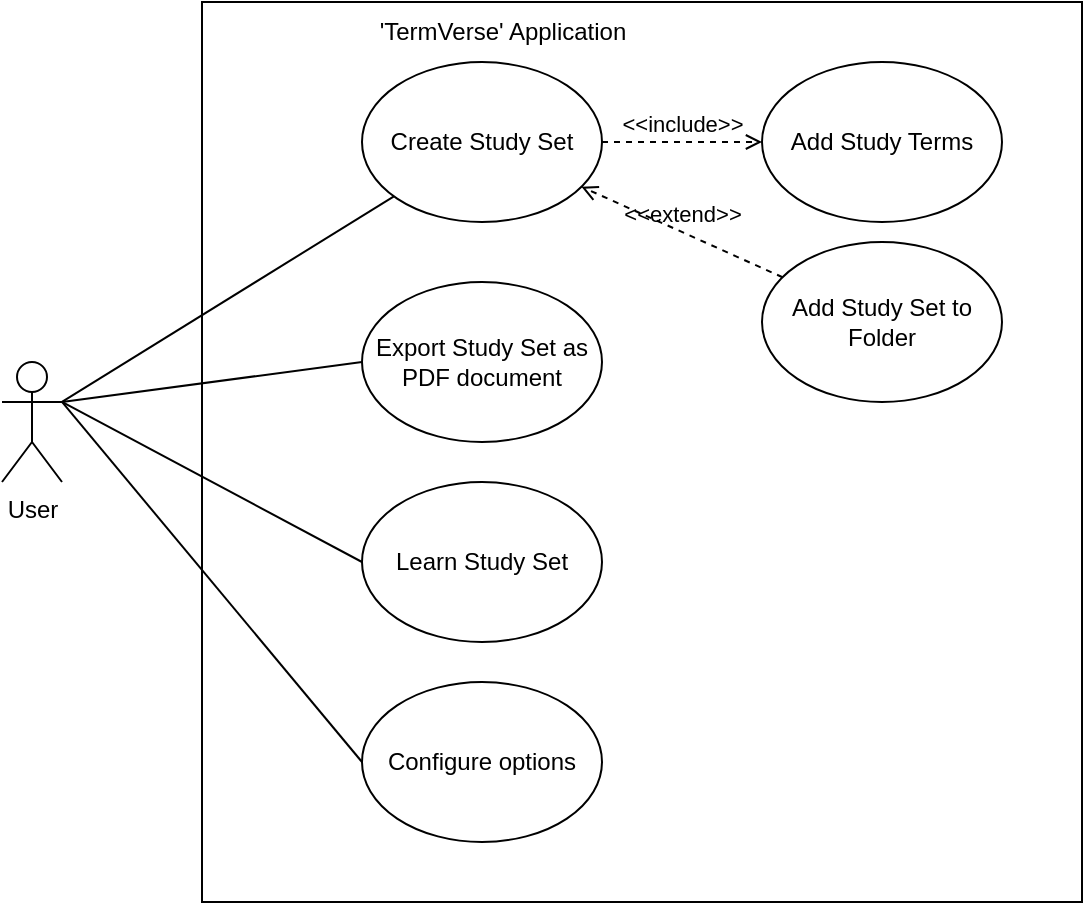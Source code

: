 <mxfile version="20.8.13" type="device" pages="2"><diagram id="_7ExBb34plOiG3IIrNye" name="Use-Case diagram"><mxGraphModel dx="1049" dy="584" grid="1" gridSize="10" guides="1" tooltips="1" connect="1" arrows="1" fold="1" page="1" pageScale="1" pageWidth="827" pageHeight="1169" math="0" shadow="0"><root><mxCell id="0"/><mxCell id="1" parent="0"/><mxCell id="Q-NhTFOsXR_T3NWYHw2U-1" value="User" style="shape=umlActor;verticalLabelPosition=bottom;verticalAlign=top;html=1;" vertex="1" parent="1"><mxGeometry x="250" y="290" width="30" height="60" as="geometry"/></mxCell><mxCell id="Q-NhTFOsXR_T3NWYHw2U-2" value="" style="whiteSpace=wrap;html=1;resizable=1;" vertex="1" parent="1"><mxGeometry x="350" y="110" width="440" height="450" as="geometry"/></mxCell><mxCell id="Q-NhTFOsXR_T3NWYHw2U-3" value="'TermVerse' Application" style="text;html=1;align=center;verticalAlign=middle;resizable=0;points=[];autosize=1;strokeColor=none;fillColor=none;" vertex="1" parent="1"><mxGeometry x="425" y="110" width="150" height="30" as="geometry"/></mxCell><mxCell id="Q-NhTFOsXR_T3NWYHw2U-9" value="Create Study Set" style="ellipse;whiteSpace=wrap;html=1;" vertex="1" parent="1"><mxGeometry x="430" y="140" width="120" height="80" as="geometry"/></mxCell><mxCell id="Q-NhTFOsXR_T3NWYHw2U-10" value="Learn Study Set" style="ellipse;whiteSpace=wrap;html=1;" vertex="1" parent="1"><mxGeometry x="430" y="350" width="120" height="80" as="geometry"/></mxCell><mxCell id="Q-NhTFOsXR_T3NWYHw2U-11" value="Export Study Set as PDF document" style="ellipse;whiteSpace=wrap;html=1;" vertex="1" parent="1"><mxGeometry x="430" y="250" width="120" height="80" as="geometry"/></mxCell><mxCell id="Q-NhTFOsXR_T3NWYHw2U-12" value="Configure options" style="ellipse;whiteSpace=wrap;html=1;" vertex="1" parent="1"><mxGeometry x="430" y="450" width="120" height="80" as="geometry"/></mxCell><mxCell id="Q-NhTFOsXR_T3NWYHw2U-13" value="" style="edgeStyle=none;orthogonalLoop=1;jettySize=auto;html=1;rounded=0;endArrow=none;endFill=0;exitX=1;exitY=0.333;exitDx=0;exitDy=0;exitPerimeter=0;" edge="1" parent="1" source="Q-NhTFOsXR_T3NWYHw2U-1" target="Q-NhTFOsXR_T3NWYHw2U-9"><mxGeometry width="100" relative="1" as="geometry"><mxPoint x="190" y="230" as="sourcePoint"/><mxPoint x="290" y="230" as="targetPoint"/><Array as="points"/></mxGeometry></mxCell><mxCell id="Q-NhTFOsXR_T3NWYHw2U-14" value="" style="edgeStyle=none;orthogonalLoop=1;jettySize=auto;html=1;rounded=0;endArrow=none;endFill=0;entryX=0;entryY=0.5;entryDx=0;entryDy=0;exitX=1;exitY=0.333;exitDx=0;exitDy=0;exitPerimeter=0;" edge="1" parent="1" source="Q-NhTFOsXR_T3NWYHw2U-1" target="Q-NhTFOsXR_T3NWYHw2U-11"><mxGeometry width="100" relative="1" as="geometry"><mxPoint x="320" y="300" as="sourcePoint"/><mxPoint x="416.585" y="223.223" as="targetPoint"/><Array as="points"/></mxGeometry></mxCell><mxCell id="Q-NhTFOsXR_T3NWYHw2U-15" value="" style="edgeStyle=none;orthogonalLoop=1;jettySize=auto;html=1;rounded=0;endArrow=none;endFill=0;entryX=0;entryY=0.5;entryDx=0;entryDy=0;exitX=1;exitY=0.333;exitDx=0;exitDy=0;exitPerimeter=0;" edge="1" parent="1" source="Q-NhTFOsXR_T3NWYHw2U-1" target="Q-NhTFOsXR_T3NWYHw2U-10"><mxGeometry width="100" relative="1" as="geometry"><mxPoint x="330" y="310" as="sourcePoint"/><mxPoint x="390.0" y="300" as="targetPoint"/><Array as="points"/></mxGeometry></mxCell><mxCell id="Q-NhTFOsXR_T3NWYHw2U-16" value="" style="edgeStyle=none;orthogonalLoop=1;jettySize=auto;html=1;rounded=0;endArrow=none;endFill=0;entryX=0;entryY=0.5;entryDx=0;entryDy=0;exitX=1;exitY=0.333;exitDx=0;exitDy=0;exitPerimeter=0;" edge="1" parent="1" source="Q-NhTFOsXR_T3NWYHw2U-1" target="Q-NhTFOsXR_T3NWYHw2U-12"><mxGeometry width="100" relative="1" as="geometry"><mxPoint x="320" y="300" as="sourcePoint"/><mxPoint x="300" y="490" as="targetPoint"/><Array as="points"/></mxGeometry></mxCell><mxCell id="Q-NhTFOsXR_T3NWYHw2U-17" value="Add Study Terms" style="ellipse;whiteSpace=wrap;html=1;" vertex="1" parent="1"><mxGeometry x="630" y="140" width="120" height="80" as="geometry"/></mxCell><mxCell id="Q-NhTFOsXR_T3NWYHw2U-18" value="&amp;lt;&amp;lt;include&amp;gt;&amp;gt;" style="html=1;verticalAlign=bottom;labelBackgroundColor=none;endArrow=open;endFill=0;dashed=1;rounded=0;entryX=0;entryY=0.5;entryDx=0;entryDy=0;" edge="1" parent="1" source="Q-NhTFOsXR_T3NWYHw2U-9" target="Q-NhTFOsXR_T3NWYHw2U-17"><mxGeometry width="160" relative="1" as="geometry"><mxPoint x="560" y="200" as="sourcePoint"/><mxPoint x="720" y="200" as="targetPoint"/></mxGeometry></mxCell><mxCell id="Q-NhTFOsXR_T3NWYHw2U-20" value="Add Study Set to Folder" style="ellipse;whiteSpace=wrap;html=1;" vertex="1" parent="1"><mxGeometry x="630" y="230" width="120" height="80" as="geometry"/></mxCell><mxCell id="Q-NhTFOsXR_T3NWYHw2U-22" value="&amp;lt;&amp;lt;extend&amp;gt;&amp;gt;" style="html=1;verticalAlign=bottom;labelBackgroundColor=none;endArrow=open;endFill=0;dashed=1;rounded=0;" edge="1" parent="1" source="Q-NhTFOsXR_T3NWYHw2U-20" target="Q-NhTFOsXR_T3NWYHw2U-9"><mxGeometry width="160" relative="1" as="geometry"><mxPoint x="570" y="330" as="sourcePoint"/><mxPoint x="730" y="330" as="targetPoint"/></mxGeometry></mxCell></root></mxGraphModel></diagram><diagram id="Qlw48rkhaii1qnSYlbUo" name="Сторінка-2"><mxGraphModel dx="1259" dy="701" grid="1" gridSize="10" guides="1" tooltips="1" connect="1" arrows="1" fold="1" page="1" pageScale="1" pageWidth="827" pageHeight="1169" math="0" shadow="0"><root><mxCell id="0"/><mxCell id="1" parent="0"/></root></mxGraphModel></diagram></mxfile>
